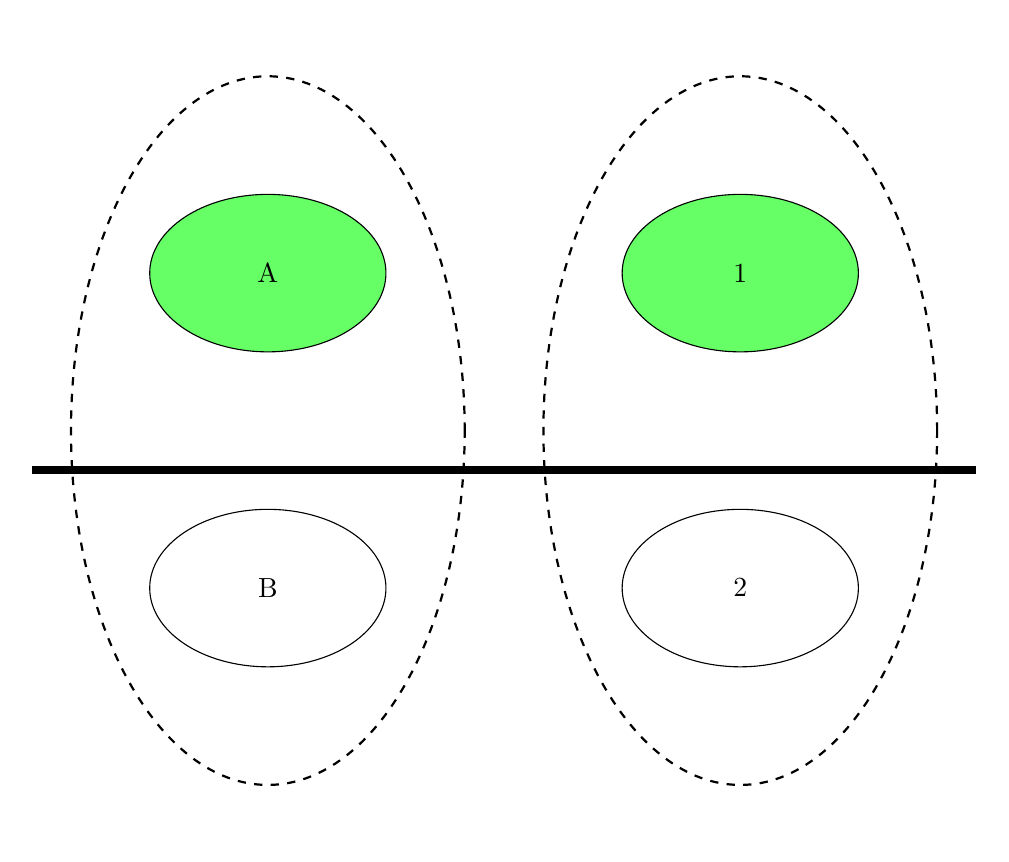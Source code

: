 \begin{tikzpicture}

\draw[fill=green!60]  (-2,1) node{A} ellipse (1.5 and 1);
\draw[fill=green!60]  (4,1) node{1} ellipse (1.5 and 1);
\draw  (-2,-3) node{B} ellipse (1.5 and 1);
\draw  (4,-3) node{2} ellipse (1.5 and 1);
\draw[thick, dashed]  (-2,-1) ellipse (2.5 and 4.5);
\draw[thick, dashed]  (4,-1) ellipse (2.5 and 4.5);


\draw [line width=1mm](-5,-1.5) -- (1,-1.5) -- (7,-1.5);
\node at (1,-6) {};
\node at (1,4) {};
\end{tikzpicture}
